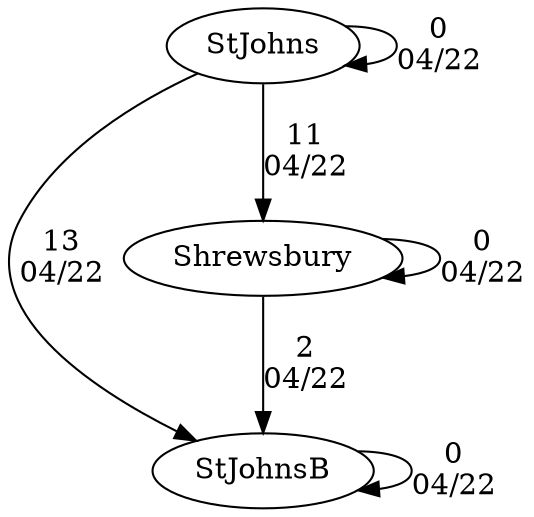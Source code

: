 digraph boys4four {StJohns [URL="boys4fourStJohns.html"];StJohnsB [URL="boys4fourStJohnsB.html"];Shrewsbury [URL="boys4fourShrewsbury.html"];StJohns -> StJohns[label="0
04/22", weight="100", tooltip="
Distance: 1500 Meters Conditions: Very slight, steady tailwind all day Comments: The B3 started at least 50 meters over the line, times should not be compared. In the G3 Simsbury crabbed and crossed over 3 lanes,they were DSQ. In the G2 Simsbury crabbed at the start, stopped and rowed back into the race. Thank you to St. John's and Shrewsbury for hosting day. Good job by all crews.
None", URL="http://www.row2k.com/results/resultspage.cfm?UID=8A4A91B68FADF97C5BD116ED0221FC4E&cat=5", random="random"]; 
StJohns -> Shrewsbury[label="11
04/22", weight="89", tooltip="
Distance: 1500 Meters Conditions: Very slight, steady tailwind all day Comments: The B3 started at least 50 meters over the line, times should not be compared. In the G3 Simsbury crabbed and crossed over 3 lanes,they were DSQ. In the G2 Simsbury crabbed at the start, stopped and rowed back into the race. Thank you to St. John's and Shrewsbury for hosting day. Good job by all crews.
None", URL="http://www.row2k.com/results/resultspage.cfm?UID=8A4A91B68FADF97C5BD116ED0221FC4E&cat=5", random="random"]; 
StJohns -> StJohnsB[label="13
04/22", weight="87", tooltip="
Distance: 1500 Meters Conditions: Very slight, steady tailwind all day Comments: The B3 started at least 50 meters over the line, times should not be compared. In the G3 Simsbury crabbed and crossed over 3 lanes,they were DSQ. In the G2 Simsbury crabbed at the start, stopped and rowed back into the race. Thank you to St. John's and Shrewsbury for hosting day. Good job by all crews.
None", URL="http://www.row2k.com/results/resultspage.cfm?UID=8A4A91B68FADF97C5BD116ED0221FC4E&cat=5", random="random"]; 
Shrewsbury -> Shrewsbury[label="0
04/22", weight="100", tooltip="
Distance: 1500 Meters Conditions: Very slight, steady tailwind all day Comments: The B3 started at least 50 meters over the line, times should not be compared. In the G3 Simsbury crabbed and crossed over 3 lanes,they were DSQ. In the G2 Simsbury crabbed at the start, stopped and rowed back into the race. Thank you to St. John's and Shrewsbury for hosting day. Good job by all crews.
None", URL="http://www.row2k.com/results/resultspage.cfm?UID=8A4A91B68FADF97C5BD116ED0221FC4E&cat=5", random="random"]; 
Shrewsbury -> StJohnsB[label="2
04/22", weight="98", tooltip="
Distance: 1500 Meters Conditions: Very slight, steady tailwind all day Comments: The B3 started at least 50 meters over the line, times should not be compared. In the G3 Simsbury crabbed and crossed over 3 lanes,they were DSQ. In the G2 Simsbury crabbed at the start, stopped and rowed back into the race. Thank you to St. John's and Shrewsbury for hosting day. Good job by all crews.
None", URL="http://www.row2k.com/results/resultspage.cfm?UID=8A4A91B68FADF97C5BD116ED0221FC4E&cat=5", random="random"]; 
StJohnsB -> StJohnsB[label="0
04/22", weight="100", tooltip="
Distance: 1500 Meters Conditions: Very slight, steady tailwind all day Comments: The B3 started at least 50 meters over the line, times should not be compared. In the G3 Simsbury crabbed and crossed over 3 lanes,they were DSQ. In the G2 Simsbury crabbed at the start, stopped and rowed back into the race. Thank you to St. John's and Shrewsbury for hosting day. Good job by all crews.
None", URL="http://www.row2k.com/results/resultspage.cfm?UID=8A4A91B68FADF97C5BD116ED0221FC4E&cat=5", random="random"]}